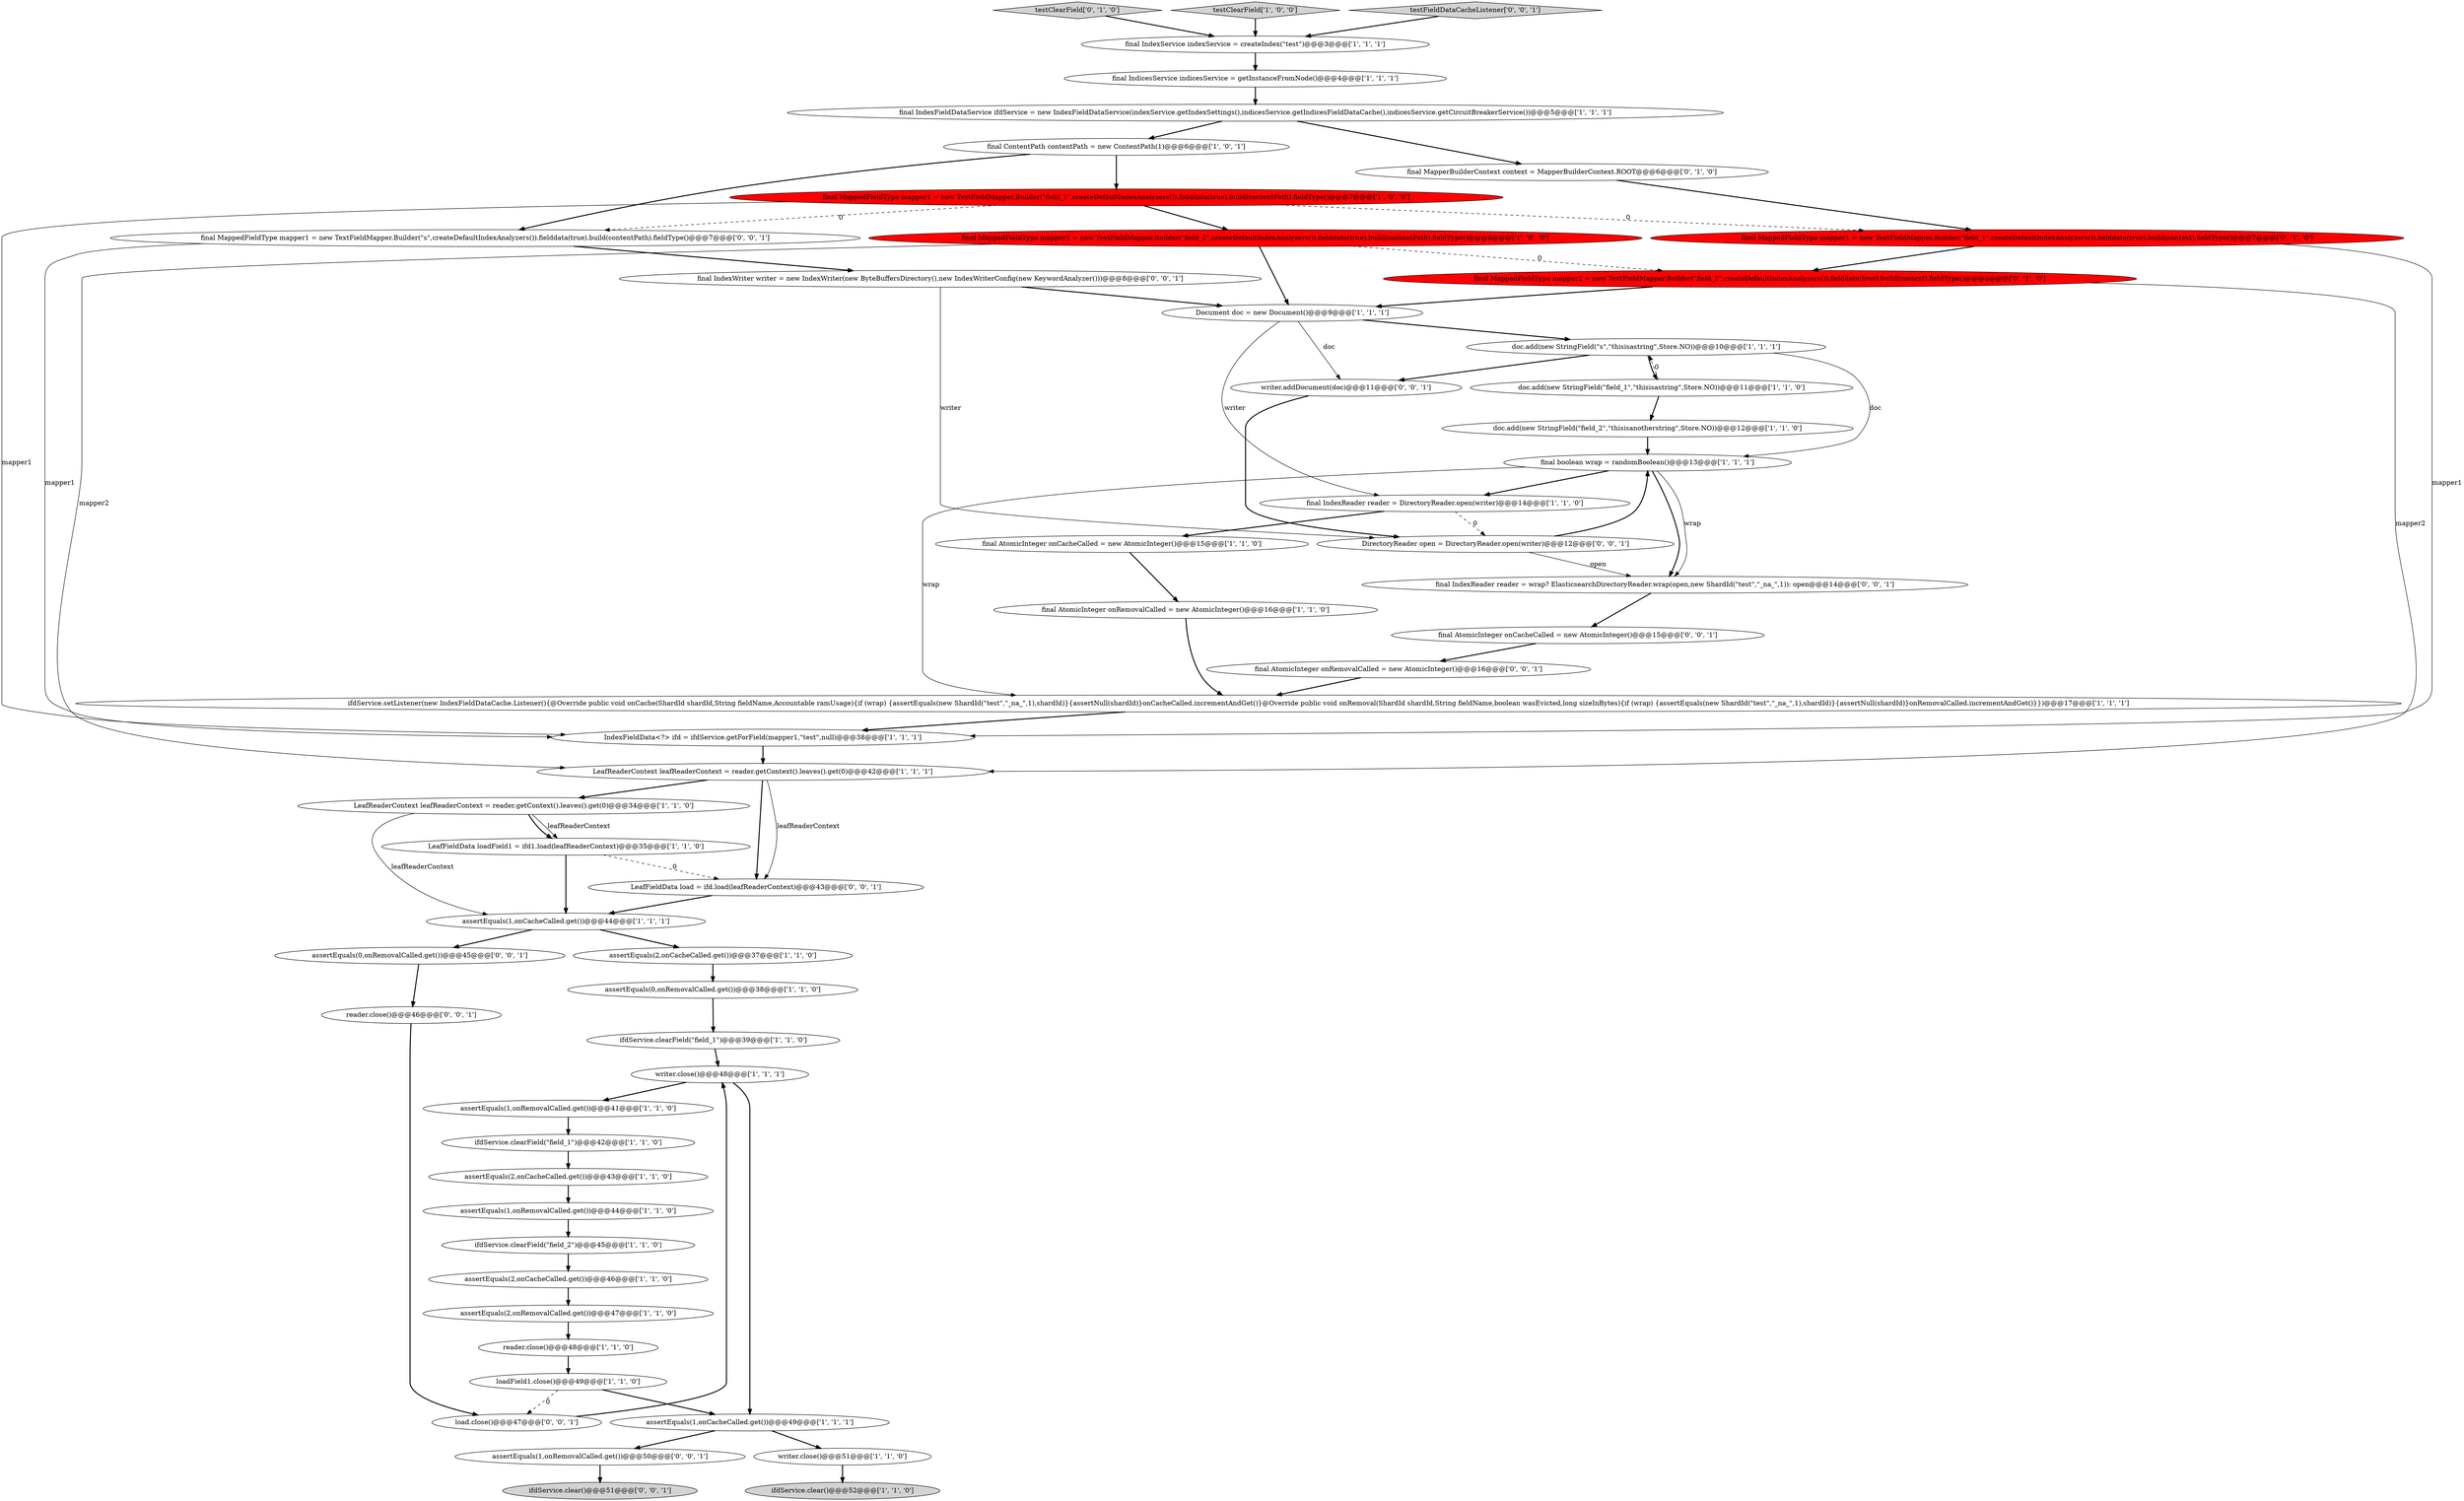 digraph {
37 [style = filled, label = "testClearField['0', '1', '0']", fillcolor = lightgray, shape = diamond image = "AAA0AAABBB2BBB"];
46 [style = filled, label = "assertEquals(1,onRemovalCalled.get())@@@50@@@['0', '0', '1']", fillcolor = white, shape = ellipse image = "AAA0AAABBB3BBB"];
52 [style = filled, label = "final AtomicInteger onRemovalCalled = new AtomicInteger()@@@16@@@['0', '0', '1']", fillcolor = white, shape = ellipse image = "AAA0AAABBB3BBB"];
43 [style = filled, label = "LeafFieldData load = ifd.load(leafReaderContext)@@@43@@@['0', '0', '1']", fillcolor = white, shape = ellipse image = "AAA0AAABBB3BBB"];
54 [style = filled, label = "reader.close()@@@46@@@['0', '0', '1']", fillcolor = white, shape = ellipse image = "AAA0AAABBB3BBB"];
0 [style = filled, label = "ifdService.clearField(\"field_1\")@@@39@@@['1', '1', '0']", fillcolor = white, shape = ellipse image = "AAA0AAABBB1BBB"];
31 [style = filled, label = "final MappedFieldType mapper2 = new TextFieldMapper.Builder(\"field_2\",createDefaultIndexAnalyzers()).fielddata(true).build(contentPath).fieldType()@@@8@@@['1', '0', '0']", fillcolor = red, shape = ellipse image = "AAA1AAABBB1BBB"];
26 [style = filled, label = "loadField1.close()@@@49@@@['1', '1', '0']", fillcolor = white, shape = ellipse image = "AAA0AAABBB1BBB"];
23 [style = filled, label = "assertEquals(2,onCacheCalled.get())@@@37@@@['1', '1', '0']", fillcolor = white, shape = ellipse image = "AAA0AAABBB1BBB"];
35 [style = filled, label = "final IndicesService indicesService = getInstanceFromNode()@@@4@@@['1', '1', '1']", fillcolor = white, shape = ellipse image = "AAA0AAABBB1BBB"];
36 [style = filled, label = "LeafFieldData loadField1 = ifd1.load(leafReaderContext)@@@35@@@['1', '1', '0']", fillcolor = white, shape = ellipse image = "AAA0AAABBB1BBB"];
12 [style = filled, label = "final ContentPath contentPath = new ContentPath(1)@@@6@@@['1', '0', '1']", fillcolor = white, shape = ellipse image = "AAA0AAABBB1BBB"];
14 [style = filled, label = "doc.add(new StringField(\"field_2\",\"thisisanotherstring\",Store.NO))@@@12@@@['1', '1', '0']", fillcolor = white, shape = ellipse image = "AAA0AAABBB1BBB"];
8 [style = filled, label = "ifdService.setListener(new IndexFieldDataCache.Listener(){@Override public void onCache(ShardId shardId,String fieldName,Accountable ramUsage){if (wrap) {assertEquals(new ShardId(\"test\",\"_na_\",1),shardId)}{assertNull(shardId)}onCacheCalled.incrementAndGet()}@Override public void onRemoval(ShardId shardId,String fieldName,boolean wasEvicted,long sizeInBytes){if (wrap) {assertEquals(new ShardId(\"test\",\"_na_\",1),shardId)}{assertNull(shardId)}onRemovalCalled.incrementAndGet()}})@@@17@@@['1', '1', '1']", fillcolor = white, shape = ellipse image = "AAA0AAABBB1BBB"];
25 [style = filled, label = "assertEquals(1,onRemovalCalled.get())@@@41@@@['1', '1', '0']", fillcolor = white, shape = ellipse image = "AAA0AAABBB1BBB"];
21 [style = filled, label = "assertEquals(2,onCacheCalled.get())@@@46@@@['1', '1', '0']", fillcolor = white, shape = ellipse image = "AAA0AAABBB1BBB"];
32 [style = filled, label = "assertEquals(2,onCacheCalled.get())@@@43@@@['1', '1', '0']", fillcolor = white, shape = ellipse image = "AAA0AAABBB1BBB"];
45 [style = filled, label = "final AtomicInteger onCacheCalled = new AtomicInteger()@@@15@@@['0', '0', '1']", fillcolor = white, shape = ellipse image = "AAA0AAABBB3BBB"];
41 [style = filled, label = "load.close()@@@47@@@['0', '0', '1']", fillcolor = white, shape = ellipse image = "AAA0AAABBB3BBB"];
3 [style = filled, label = "final IndexFieldDataService ifdService = new IndexFieldDataService(indexService.getIndexSettings(),indicesService.getIndicesFieldDataCache(),indicesService.getCircuitBreakerService())@@@5@@@['1', '1', '1']", fillcolor = white, shape = ellipse image = "AAA0AAABBB1BBB"];
7 [style = filled, label = "final AtomicInteger onCacheCalled = new AtomicInteger()@@@15@@@['1', '1', '0']", fillcolor = white, shape = ellipse image = "AAA0AAABBB1BBB"];
18 [style = filled, label = "assertEquals(1,onCacheCalled.get())@@@44@@@['1', '1', '1']", fillcolor = white, shape = ellipse image = "AAA0AAABBB1BBB"];
40 [style = filled, label = "final MappedFieldType mapper2 = new TextFieldMapper.Builder(\"field_2\",createDefaultIndexAnalyzers()).fielddata(true).build(context).fieldType()@@@8@@@['0', '1', '0']", fillcolor = red, shape = ellipse image = "AAA1AAABBB2BBB"];
50 [style = filled, label = "final IndexWriter writer = new IndexWriter(new ByteBuffersDirectory(),new IndexWriterConfig(new KeywordAnalyzer()))@@@8@@@['0', '0', '1']", fillcolor = white, shape = ellipse image = "AAA0AAABBB3BBB"];
28 [style = filled, label = "Document doc = new Document()@@@9@@@['1', '1', '1']", fillcolor = white, shape = ellipse image = "AAA0AAABBB1BBB"];
19 [style = filled, label = "reader.close()@@@48@@@['1', '1', '0']", fillcolor = white, shape = ellipse image = "AAA0AAABBB1BBB"];
17 [style = filled, label = "LeafReaderContext leafReaderContext = reader.getContext().leaves().get(0)@@@34@@@['1', '1', '0']", fillcolor = white, shape = ellipse image = "AAA0AAABBB1BBB"];
34 [style = filled, label = "final boolean wrap = randomBoolean()@@@13@@@['1', '1', '1']", fillcolor = white, shape = ellipse image = "AAA0AAABBB1BBB"];
4 [style = filled, label = "assertEquals(1,onRemovalCalled.get())@@@44@@@['1', '1', '0']", fillcolor = white, shape = ellipse image = "AAA0AAABBB1BBB"];
2 [style = filled, label = "assertEquals(2,onRemovalCalled.get())@@@47@@@['1', '1', '0']", fillcolor = white, shape = ellipse image = "AAA0AAABBB1BBB"];
30 [style = filled, label = "doc.add(new StringField(\"s\",\"thisisastring\",Store.NO))@@@10@@@['1', '1', '1']", fillcolor = white, shape = ellipse image = "AAA0AAABBB1BBB"];
16 [style = filled, label = "final AtomicInteger onRemovalCalled = new AtomicInteger()@@@16@@@['1', '1', '0']", fillcolor = white, shape = ellipse image = "AAA0AAABBB1BBB"];
10 [style = filled, label = "ifdService.clear()@@@52@@@['1', '1', '0']", fillcolor = lightgray, shape = ellipse image = "AAA0AAABBB1BBB"];
33 [style = filled, label = "doc.add(new StringField(\"field_1\",\"thisisastring\",Store.NO))@@@11@@@['1', '1', '0']", fillcolor = white, shape = ellipse image = "AAA0AAABBB1BBB"];
9 [style = filled, label = "ifdService.clearField(\"field_2\")@@@45@@@['1', '1', '0']", fillcolor = white, shape = ellipse image = "AAA0AAABBB1BBB"];
44 [style = filled, label = "writer.addDocument(doc)@@@11@@@['0', '0', '1']", fillcolor = white, shape = ellipse image = "AAA0AAABBB3BBB"];
53 [style = filled, label = "ifdService.clear()@@@51@@@['0', '0', '1']", fillcolor = lightgray, shape = ellipse image = "AAA0AAABBB3BBB"];
39 [style = filled, label = "final MapperBuilderContext context = MapperBuilderContext.ROOT@@@6@@@['0', '1', '0']", fillcolor = white, shape = ellipse image = "AAA0AAABBB2BBB"];
5 [style = filled, label = "final MappedFieldType mapper1 = new TextFieldMapper.Builder(\"field_1\",createDefaultIndexAnalyzers()).fielddata(true).build(contentPath).fieldType()@@@7@@@['1', '0', '0']", fillcolor = red, shape = ellipse image = "AAA1AAABBB1BBB"];
51 [style = filled, label = "DirectoryReader open = DirectoryReader.open(writer)@@@12@@@['0', '0', '1']", fillcolor = white, shape = ellipse image = "AAA0AAABBB3BBB"];
29 [style = filled, label = "assertEquals(0,onRemovalCalled.get())@@@38@@@['1', '1', '0']", fillcolor = white, shape = ellipse image = "AAA0AAABBB1BBB"];
48 [style = filled, label = "final MappedFieldType mapper1 = new TextFieldMapper.Builder(\"s\",createDefaultIndexAnalyzers()).fielddata(true).build(contentPath).fieldType()@@@7@@@['0', '0', '1']", fillcolor = white, shape = ellipse image = "AAA0AAABBB3BBB"];
6 [style = filled, label = "testClearField['1', '0', '0']", fillcolor = lightgray, shape = diamond image = "AAA0AAABBB1BBB"];
42 [style = filled, label = "testFieldDataCacheListener['0', '0', '1']", fillcolor = lightgray, shape = diamond image = "AAA0AAABBB3BBB"];
27 [style = filled, label = "final IndexService indexService = createIndex(\"test\")@@@3@@@['1', '1', '1']", fillcolor = white, shape = ellipse image = "AAA0AAABBB1BBB"];
1 [style = filled, label = "ifdService.clearField(\"field_1\")@@@42@@@['1', '1', '0']", fillcolor = white, shape = ellipse image = "AAA0AAABBB1BBB"];
49 [style = filled, label = "final IndexReader reader = wrap? ElasticsearchDirectoryReader.wrap(open,new ShardId(\"test\",\"_na_\",1)): open@@@14@@@['0', '0', '1']", fillcolor = white, shape = ellipse image = "AAA0AAABBB3BBB"];
24 [style = filled, label = "IndexFieldData<?> ifd = ifdService.getForField(mapper1,\"test\",null)@@@38@@@['1', '1', '1']", fillcolor = white, shape = ellipse image = "AAA0AAABBB1BBB"];
47 [style = filled, label = "assertEquals(0,onRemovalCalled.get())@@@45@@@['0', '0', '1']", fillcolor = white, shape = ellipse image = "AAA0AAABBB3BBB"];
38 [style = filled, label = "final MappedFieldType mapper1 = new TextFieldMapper.Builder(\"field_1\",createDefaultIndexAnalyzers()).fielddata(true).build(context).fieldType()@@@7@@@['0', '1', '0']", fillcolor = red, shape = ellipse image = "AAA1AAABBB2BBB"];
13 [style = filled, label = "writer.close()@@@48@@@['1', '1', '1']", fillcolor = white, shape = ellipse image = "AAA0AAABBB1BBB"];
15 [style = filled, label = "final IndexReader reader = DirectoryReader.open(writer)@@@14@@@['1', '1', '0']", fillcolor = white, shape = ellipse image = "AAA0AAABBB1BBB"];
11 [style = filled, label = "writer.close()@@@51@@@['1', '1', '0']", fillcolor = white, shape = ellipse image = "AAA0AAABBB1BBB"];
22 [style = filled, label = "assertEquals(1,onCacheCalled.get())@@@49@@@['1', '1', '1']", fillcolor = white, shape = ellipse image = "AAA0AAABBB1BBB"];
20 [style = filled, label = "LeafReaderContext leafReaderContext = reader.getContext().leaves().get(0)@@@42@@@['1', '1', '1']", fillcolor = white, shape = ellipse image = "AAA0AAABBB1BBB"];
17->36 [style = solid, label="leafReaderContext"];
13->25 [style = bold, label=""];
4->9 [style = bold, label=""];
49->45 [style = bold, label=""];
33->14 [style = bold, label=""];
28->15 [style = solid, label="writer"];
52->8 [style = bold, label=""];
51->49 [style = solid, label="open"];
20->17 [style = bold, label=""];
25->1 [style = bold, label=""];
2->19 [style = bold, label=""];
22->46 [style = bold, label=""];
12->5 [style = bold, label=""];
35->3 [style = bold, label=""];
30->33 [style = bold, label=""];
28->30 [style = bold, label=""];
15->7 [style = bold, label=""];
16->8 [style = bold, label=""];
18->23 [style = bold, label=""];
0->13 [style = bold, label=""];
37->27 [style = bold, label=""];
34->49 [style = bold, label=""];
18->47 [style = bold, label=""];
34->49 [style = solid, label="wrap"];
33->30 [style = dashed, label="0"];
15->51 [style = dashed, label="0"];
30->34 [style = solid, label="doc"];
46->53 [style = bold, label=""];
29->0 [style = bold, label=""];
34->15 [style = bold, label=""];
48->50 [style = bold, label=""];
34->8 [style = solid, label="wrap"];
14->34 [style = bold, label=""];
31->40 [style = dashed, label="0"];
12->48 [style = bold, label=""];
31->20 [style = solid, label="mapper2"];
40->28 [style = bold, label=""];
3->12 [style = bold, label=""];
54->41 [style = bold, label=""];
43->18 [style = bold, label=""];
20->43 [style = solid, label="leafReaderContext"];
36->43 [style = dashed, label="0"];
50->51 [style = solid, label="writer"];
48->24 [style = solid, label="mapper1"];
27->35 [style = bold, label=""];
26->22 [style = bold, label=""];
50->28 [style = bold, label=""];
26->41 [style = dashed, label="0"];
21->2 [style = bold, label=""];
24->20 [style = bold, label=""];
23->29 [style = bold, label=""];
17->36 [style = bold, label=""];
44->51 [style = bold, label=""];
38->24 [style = solid, label="mapper1"];
6->27 [style = bold, label=""];
5->48 [style = dashed, label="0"];
5->31 [style = bold, label=""];
47->54 [style = bold, label=""];
11->10 [style = bold, label=""];
19->26 [style = bold, label=""];
36->18 [style = bold, label=""];
7->16 [style = bold, label=""];
9->21 [style = bold, label=""];
39->38 [style = bold, label=""];
1->32 [style = bold, label=""];
20->43 [style = bold, label=""];
3->39 [style = bold, label=""];
42->27 [style = bold, label=""];
5->38 [style = dashed, label="0"];
17->18 [style = solid, label="leafReaderContext"];
32->4 [style = bold, label=""];
13->22 [style = bold, label=""];
31->28 [style = bold, label=""];
51->34 [style = bold, label=""];
38->40 [style = bold, label=""];
45->52 [style = bold, label=""];
40->20 [style = solid, label="mapper2"];
41->13 [style = bold, label=""];
22->11 [style = bold, label=""];
28->44 [style = solid, label="doc"];
30->44 [style = bold, label=""];
5->24 [style = solid, label="mapper1"];
8->24 [style = bold, label=""];
}
